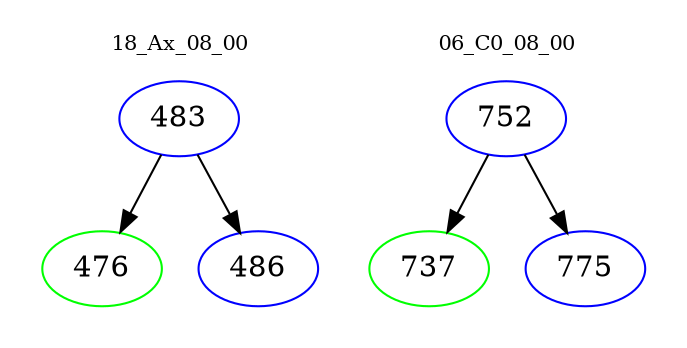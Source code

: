 digraph{
subgraph cluster_0 {
color = white
label = "18_Ax_08_00";
fontsize=10;
T0_483 [label="483", color="blue"]
T0_483 -> T0_476 [color="black"]
T0_476 [label="476", color="green"]
T0_483 -> T0_486 [color="black"]
T0_486 [label="486", color="blue"]
}
subgraph cluster_1 {
color = white
label = "06_C0_08_00";
fontsize=10;
T1_752 [label="752", color="blue"]
T1_752 -> T1_737 [color="black"]
T1_737 [label="737", color="green"]
T1_752 -> T1_775 [color="black"]
T1_775 [label="775", color="blue"]
}
}
